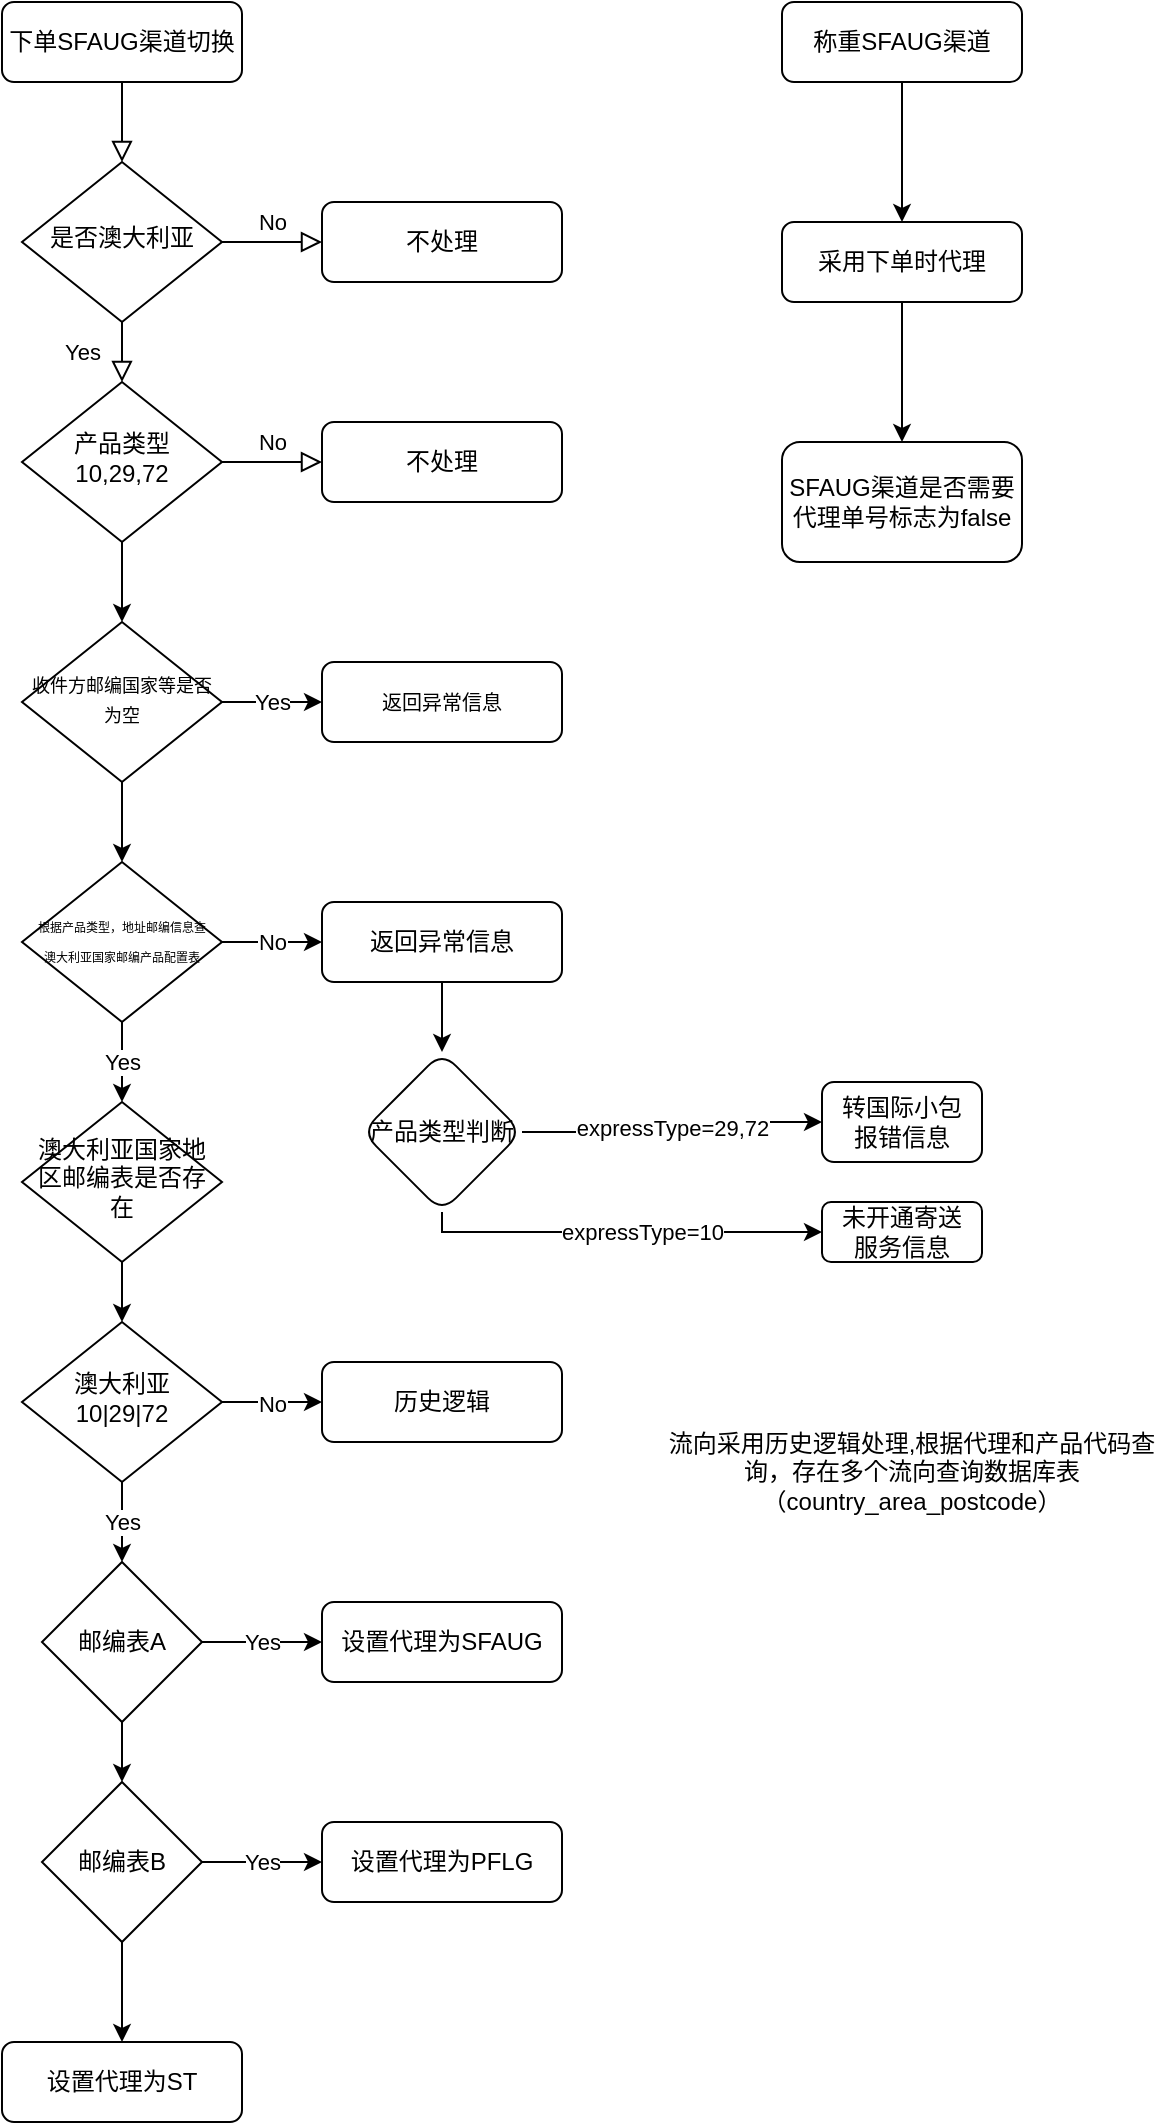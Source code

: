 <mxfile version="14.2.4" type="github">
  <diagram id="C5RBs43oDa-KdzZeNtuy" name="Page-1">
    <mxGraphModel dx="782" dy="449" grid="1" gridSize="10" guides="1" tooltips="1" connect="1" arrows="1" fold="1" page="1" pageScale="1" pageWidth="827" pageHeight="1169" math="0" shadow="0">
      <root>
        <mxCell id="WIyWlLk6GJQsqaUBKTNV-0" />
        <mxCell id="WIyWlLk6GJQsqaUBKTNV-1" parent="WIyWlLk6GJQsqaUBKTNV-0" />
        <mxCell id="WIyWlLk6GJQsqaUBKTNV-2" value="" style="rounded=0;html=1;jettySize=auto;orthogonalLoop=1;fontSize=11;endArrow=block;endFill=0;endSize=8;strokeWidth=1;shadow=0;labelBackgroundColor=none;edgeStyle=orthogonalEdgeStyle;" parent="WIyWlLk6GJQsqaUBKTNV-1" source="WIyWlLk6GJQsqaUBKTNV-3" target="WIyWlLk6GJQsqaUBKTNV-6" edge="1">
          <mxGeometry relative="1" as="geometry" />
        </mxCell>
        <mxCell id="WIyWlLk6GJQsqaUBKTNV-3" value="下单SFAUG渠道切换" style="rounded=1;whiteSpace=wrap;html=1;fontSize=12;glass=0;strokeWidth=1;shadow=0;" parent="WIyWlLk6GJQsqaUBKTNV-1" vertex="1">
          <mxGeometry x="160" y="20" width="120" height="40" as="geometry" />
        </mxCell>
        <mxCell id="WIyWlLk6GJQsqaUBKTNV-4" value="Yes" style="rounded=0;html=1;jettySize=auto;orthogonalLoop=1;fontSize=11;endArrow=block;endFill=0;endSize=8;strokeWidth=1;shadow=0;labelBackgroundColor=none;edgeStyle=orthogonalEdgeStyle;" parent="WIyWlLk6GJQsqaUBKTNV-1" source="WIyWlLk6GJQsqaUBKTNV-6" target="WIyWlLk6GJQsqaUBKTNV-10" edge="1">
          <mxGeometry y="20" relative="1" as="geometry">
            <mxPoint as="offset" />
          </mxGeometry>
        </mxCell>
        <mxCell id="WIyWlLk6GJQsqaUBKTNV-5" value="No" style="edgeStyle=orthogonalEdgeStyle;rounded=0;html=1;jettySize=auto;orthogonalLoop=1;fontSize=11;endArrow=block;endFill=0;endSize=8;strokeWidth=1;shadow=0;labelBackgroundColor=none;" parent="WIyWlLk6GJQsqaUBKTNV-1" source="WIyWlLk6GJQsqaUBKTNV-6" target="WIyWlLk6GJQsqaUBKTNV-7" edge="1">
          <mxGeometry y="10" relative="1" as="geometry">
            <mxPoint as="offset" />
          </mxGeometry>
        </mxCell>
        <mxCell id="WIyWlLk6GJQsqaUBKTNV-6" value="是否澳大利亚" style="rhombus;whiteSpace=wrap;html=1;shadow=0;fontFamily=Helvetica;fontSize=12;align=center;strokeWidth=1;spacing=6;spacingTop=-4;" parent="WIyWlLk6GJQsqaUBKTNV-1" vertex="1">
          <mxGeometry x="170" y="100" width="100" height="80" as="geometry" />
        </mxCell>
        <mxCell id="WIyWlLk6GJQsqaUBKTNV-7" value="不处理" style="rounded=1;whiteSpace=wrap;html=1;fontSize=12;glass=0;strokeWidth=1;shadow=0;" parent="WIyWlLk6GJQsqaUBKTNV-1" vertex="1">
          <mxGeometry x="320" y="120" width="120" height="40" as="geometry" />
        </mxCell>
        <mxCell id="WIyWlLk6GJQsqaUBKTNV-9" value="No" style="edgeStyle=orthogonalEdgeStyle;rounded=0;html=1;jettySize=auto;orthogonalLoop=1;fontSize=11;endArrow=block;endFill=0;endSize=8;strokeWidth=1;shadow=0;labelBackgroundColor=none;" parent="WIyWlLk6GJQsqaUBKTNV-1" source="WIyWlLk6GJQsqaUBKTNV-10" target="WIyWlLk6GJQsqaUBKTNV-12" edge="1">
          <mxGeometry y="10" relative="1" as="geometry">
            <mxPoint as="offset" />
          </mxGeometry>
        </mxCell>
        <mxCell id="AeK5RIC2ORUn5fPmgbvu-15" value="" style="edgeStyle=orthogonalEdgeStyle;rounded=0;orthogonalLoop=1;jettySize=auto;html=1;" edge="1" parent="WIyWlLk6GJQsqaUBKTNV-1" source="WIyWlLk6GJQsqaUBKTNV-10" target="AeK5RIC2ORUn5fPmgbvu-14">
          <mxGeometry relative="1" as="geometry" />
        </mxCell>
        <mxCell id="WIyWlLk6GJQsqaUBKTNV-10" value="产品类型10,29,72" style="rhombus;whiteSpace=wrap;html=1;shadow=0;fontFamily=Helvetica;fontSize=12;align=center;strokeWidth=1;spacing=6;spacingTop=-4;" parent="WIyWlLk6GJQsqaUBKTNV-1" vertex="1">
          <mxGeometry x="170" y="210" width="100" height="80" as="geometry" />
        </mxCell>
        <mxCell id="WIyWlLk6GJQsqaUBKTNV-12" value="不处理" style="rounded=1;whiteSpace=wrap;html=1;fontSize=12;glass=0;strokeWidth=1;shadow=0;" parent="WIyWlLk6GJQsqaUBKTNV-1" vertex="1">
          <mxGeometry x="320" y="230" width="120" height="40" as="geometry" />
        </mxCell>
        <mxCell id="AeK5RIC2ORUn5fPmgbvu-6" value="" style="edgeStyle=orthogonalEdgeStyle;rounded=0;orthogonalLoop=1;jettySize=auto;html=1;" edge="1" parent="WIyWlLk6GJQsqaUBKTNV-1" source="AeK5RIC2ORUn5fPmgbvu-0" target="AeK5RIC2ORUn5fPmgbvu-5">
          <mxGeometry relative="1" as="geometry" />
        </mxCell>
        <mxCell id="AeK5RIC2ORUn5fPmgbvu-40" value="Yes" style="edgeStyle=orthogonalEdgeStyle;rounded=0;orthogonalLoop=1;jettySize=auto;html=1;" edge="1" parent="WIyWlLk6GJQsqaUBKTNV-1" source="AeK5RIC2ORUn5fPmgbvu-0" target="AeK5RIC2ORUn5fPmgbvu-4">
          <mxGeometry relative="1" as="geometry" />
        </mxCell>
        <mxCell id="AeK5RIC2ORUn5fPmgbvu-0" value="邮编表A" style="rhombus;whiteSpace=wrap;html=1;" vertex="1" parent="WIyWlLk6GJQsqaUBKTNV-1">
          <mxGeometry x="180" y="800" width="80" height="80" as="geometry" />
        </mxCell>
        <mxCell id="AeK5RIC2ORUn5fPmgbvu-4" value="设置代理为SFAUG" style="rounded=1;whiteSpace=wrap;html=1;fontSize=12;glass=0;strokeWidth=1;shadow=0;" vertex="1" parent="WIyWlLk6GJQsqaUBKTNV-1">
          <mxGeometry x="320" y="820" width="120" height="40" as="geometry" />
        </mxCell>
        <mxCell id="AeK5RIC2ORUn5fPmgbvu-8" value="Yes" style="edgeStyle=orthogonalEdgeStyle;rounded=0;orthogonalLoop=1;jettySize=auto;html=1;" edge="1" parent="WIyWlLk6GJQsqaUBKTNV-1" source="AeK5RIC2ORUn5fPmgbvu-5" target="AeK5RIC2ORUn5fPmgbvu-7">
          <mxGeometry relative="1" as="geometry" />
        </mxCell>
        <mxCell id="AeK5RIC2ORUn5fPmgbvu-36" value="" style="edgeStyle=orthogonalEdgeStyle;rounded=0;orthogonalLoop=1;jettySize=auto;html=1;" edge="1" parent="WIyWlLk6GJQsqaUBKTNV-1" source="AeK5RIC2ORUn5fPmgbvu-5" target="AeK5RIC2ORUn5fPmgbvu-13">
          <mxGeometry relative="1" as="geometry" />
        </mxCell>
        <mxCell id="AeK5RIC2ORUn5fPmgbvu-5" value="邮编表B" style="rhombus;whiteSpace=wrap;html=1;" vertex="1" parent="WIyWlLk6GJQsqaUBKTNV-1">
          <mxGeometry x="180" y="910" width="80" height="80" as="geometry" />
        </mxCell>
        <mxCell id="AeK5RIC2ORUn5fPmgbvu-7" value="设置代理为PFLG" style="rounded=1;whiteSpace=wrap;html=1;fontSize=12;glass=0;strokeWidth=1;shadow=0;" vertex="1" parent="WIyWlLk6GJQsqaUBKTNV-1">
          <mxGeometry x="320" y="930" width="120" height="40" as="geometry" />
        </mxCell>
        <mxCell id="AeK5RIC2ORUn5fPmgbvu-13" value="设置代理为ST" style="rounded=1;whiteSpace=wrap;html=1;fontSize=12;glass=0;strokeWidth=1;shadow=0;" vertex="1" parent="WIyWlLk6GJQsqaUBKTNV-1">
          <mxGeometry x="160" y="1040" width="120" height="40" as="geometry" />
        </mxCell>
        <mxCell id="AeK5RIC2ORUn5fPmgbvu-17" value="Yes" style="edgeStyle=orthogonalEdgeStyle;rounded=0;orthogonalLoop=1;jettySize=auto;html=1;" edge="1" parent="WIyWlLk6GJQsqaUBKTNV-1" source="AeK5RIC2ORUn5fPmgbvu-14" target="AeK5RIC2ORUn5fPmgbvu-16">
          <mxGeometry relative="1" as="geometry" />
        </mxCell>
        <mxCell id="AeK5RIC2ORUn5fPmgbvu-19" value="" style="edgeStyle=orthogonalEdgeStyle;rounded=0;orthogonalLoop=1;jettySize=auto;html=1;" edge="1" parent="WIyWlLk6GJQsqaUBKTNV-1" source="AeK5RIC2ORUn5fPmgbvu-14" target="AeK5RIC2ORUn5fPmgbvu-18">
          <mxGeometry relative="1" as="geometry" />
        </mxCell>
        <mxCell id="AeK5RIC2ORUn5fPmgbvu-14" value="&lt;font style=&quot;font-size: 9px&quot;&gt;收件方邮编国家等是否为空&lt;/font&gt;" style="rhombus;whiteSpace=wrap;html=1;shadow=0;fontFamily=Helvetica;fontSize=12;align=center;strokeWidth=1;spacing=6;spacingTop=-4;" vertex="1" parent="WIyWlLk6GJQsqaUBKTNV-1">
          <mxGeometry x="170" y="330" width="100" height="80" as="geometry" />
        </mxCell>
        <mxCell id="AeK5RIC2ORUn5fPmgbvu-16" value="&lt;font style=&quot;font-size: 10px&quot;&gt;返回异常信息&lt;/font&gt;" style="rounded=1;whiteSpace=wrap;html=1;fontSize=12;glass=0;strokeWidth=1;shadow=0;" vertex="1" parent="WIyWlLk6GJQsqaUBKTNV-1">
          <mxGeometry x="320" y="350" width="120" height="40" as="geometry" />
        </mxCell>
        <mxCell id="AeK5RIC2ORUn5fPmgbvu-21" value="No" style="edgeStyle=orthogonalEdgeStyle;rounded=0;orthogonalLoop=1;jettySize=auto;html=1;" edge="1" parent="WIyWlLk6GJQsqaUBKTNV-1" source="AeK5RIC2ORUn5fPmgbvu-18" target="AeK5RIC2ORUn5fPmgbvu-20">
          <mxGeometry relative="1" as="geometry" />
        </mxCell>
        <mxCell id="AeK5RIC2ORUn5fPmgbvu-23" value="Yes" style="edgeStyle=orthogonalEdgeStyle;rounded=0;orthogonalLoop=1;jettySize=auto;html=1;" edge="1" parent="WIyWlLk6GJQsqaUBKTNV-1" source="AeK5RIC2ORUn5fPmgbvu-18" target="AeK5RIC2ORUn5fPmgbvu-22">
          <mxGeometry relative="1" as="geometry" />
        </mxCell>
        <mxCell id="AeK5RIC2ORUn5fPmgbvu-18" value="&lt;font style=&quot;font-size: 6px&quot;&gt;根据产品类型，地址邮编信息查&lt;br style=&quot;font-size: 6px&quot;&gt;澳大利亚国家邮编产品配置表&lt;br&gt;&lt;/font&gt;" style="rhombus;whiteSpace=wrap;html=1;shadow=0;fontFamily=Helvetica;fontSize=12;align=center;strokeWidth=1;spacing=6;spacingTop=-4;" vertex="1" parent="WIyWlLk6GJQsqaUBKTNV-1">
          <mxGeometry x="170" y="450" width="100" height="80" as="geometry" />
        </mxCell>
        <mxCell id="AeK5RIC2ORUn5fPmgbvu-25" value="" style="edgeStyle=orthogonalEdgeStyle;rounded=0;orthogonalLoop=1;jettySize=auto;html=1;" edge="1" parent="WIyWlLk6GJQsqaUBKTNV-1" source="AeK5RIC2ORUn5fPmgbvu-20" target="AeK5RIC2ORUn5fPmgbvu-24">
          <mxGeometry relative="1" as="geometry" />
        </mxCell>
        <mxCell id="AeK5RIC2ORUn5fPmgbvu-20" value="返回异常信息" style="rounded=1;whiteSpace=wrap;html=1;fontSize=12;glass=0;strokeWidth=1;shadow=0;" vertex="1" parent="WIyWlLk6GJQsqaUBKTNV-1">
          <mxGeometry x="320" y="470" width="120" height="40" as="geometry" />
        </mxCell>
        <mxCell id="AeK5RIC2ORUn5fPmgbvu-31" value="" style="edgeStyle=orthogonalEdgeStyle;rounded=0;orthogonalLoop=1;jettySize=auto;html=1;" edge="1" parent="WIyWlLk6GJQsqaUBKTNV-1" source="AeK5RIC2ORUn5fPmgbvu-22" target="AeK5RIC2ORUn5fPmgbvu-30">
          <mxGeometry relative="1" as="geometry" />
        </mxCell>
        <mxCell id="AeK5RIC2ORUn5fPmgbvu-22" value="澳大利亚国家地区邮编表是否存在" style="rhombus;whiteSpace=wrap;html=1;shadow=0;fontFamily=Helvetica;fontSize=12;align=center;strokeWidth=1;spacing=6;spacingTop=-4;" vertex="1" parent="WIyWlLk6GJQsqaUBKTNV-1">
          <mxGeometry x="170" y="570" width="100" height="80" as="geometry" />
        </mxCell>
        <mxCell id="AeK5RIC2ORUn5fPmgbvu-27" value="expressType=29,72" style="edgeStyle=orthogonalEdgeStyle;rounded=0;orthogonalLoop=1;jettySize=auto;html=1;" edge="1" parent="WIyWlLk6GJQsqaUBKTNV-1" source="AeK5RIC2ORUn5fPmgbvu-24" target="AeK5RIC2ORUn5fPmgbvu-26">
          <mxGeometry relative="1" as="geometry" />
        </mxCell>
        <mxCell id="AeK5RIC2ORUn5fPmgbvu-42" value="" style="edgeStyle=orthogonalEdgeStyle;rounded=0;orthogonalLoop=1;jettySize=auto;html=1;entryX=0;entryY=0.5;entryDx=0;entryDy=0;" edge="1" parent="WIyWlLk6GJQsqaUBKTNV-1" source="AeK5RIC2ORUn5fPmgbvu-24" target="AeK5RIC2ORUn5fPmgbvu-28">
          <mxGeometry x="0.3" y="-5" relative="1" as="geometry">
            <Array as="points">
              <mxPoint x="380" y="635" />
            </Array>
            <mxPoint as="offset" />
          </mxGeometry>
        </mxCell>
        <mxCell id="AeK5RIC2ORUn5fPmgbvu-43" value="expressType=10" style="edgeLabel;html=1;align=center;verticalAlign=middle;resizable=0;points=[];" vertex="1" connectable="0" parent="AeK5RIC2ORUn5fPmgbvu-42">
          <mxGeometry x="-0.07" y="2" relative="1" as="geometry">
            <mxPoint x="17" y="2" as="offset" />
          </mxGeometry>
        </mxCell>
        <mxCell id="AeK5RIC2ORUn5fPmgbvu-24" value="产品类型判断" style="rhombus;whiteSpace=wrap;html=1;rounded=1;shadow=0;strokeWidth=1;glass=0;" vertex="1" parent="WIyWlLk6GJQsqaUBKTNV-1">
          <mxGeometry x="340" y="545" width="80" height="80" as="geometry" />
        </mxCell>
        <mxCell id="AeK5RIC2ORUn5fPmgbvu-28" value="未开通寄送&lt;br&gt;服务信息" style="whiteSpace=wrap;html=1;rounded=1;shadow=0;strokeWidth=1;glass=0;" vertex="1" parent="WIyWlLk6GJQsqaUBKTNV-1">
          <mxGeometry x="570" y="620" width="80" height="30" as="geometry" />
        </mxCell>
        <mxCell id="AeK5RIC2ORUn5fPmgbvu-32" value="Yes" style="edgeStyle=orthogonalEdgeStyle;rounded=0;orthogonalLoop=1;jettySize=auto;html=1;" edge="1" parent="WIyWlLk6GJQsqaUBKTNV-1" source="AeK5RIC2ORUn5fPmgbvu-30" target="AeK5RIC2ORUn5fPmgbvu-0">
          <mxGeometry relative="1" as="geometry" />
        </mxCell>
        <mxCell id="AeK5RIC2ORUn5fPmgbvu-34" value="No" style="edgeStyle=orthogonalEdgeStyle;rounded=0;orthogonalLoop=1;jettySize=auto;html=1;" edge="1" parent="WIyWlLk6GJQsqaUBKTNV-1" source="AeK5RIC2ORUn5fPmgbvu-30">
          <mxGeometry relative="1" as="geometry">
            <mxPoint x="320" y="720" as="targetPoint" />
          </mxGeometry>
        </mxCell>
        <mxCell id="AeK5RIC2ORUn5fPmgbvu-30" value="澳大利亚&lt;br&gt;10|29|72" style="rhombus;whiteSpace=wrap;html=1;shadow=0;fontFamily=Helvetica;fontSize=12;align=center;strokeWidth=1;spacing=6;spacingTop=-4;" vertex="1" parent="WIyWlLk6GJQsqaUBKTNV-1">
          <mxGeometry x="170" y="680" width="100" height="80" as="geometry" />
        </mxCell>
        <mxCell id="AeK5RIC2ORUn5fPmgbvu-37" value="历史逻辑" style="rounded=1;whiteSpace=wrap;html=1;fontSize=12;glass=0;strokeWidth=1;shadow=0;" vertex="1" parent="WIyWlLk6GJQsqaUBKTNV-1">
          <mxGeometry x="320" y="700" width="120" height="40" as="geometry" />
        </mxCell>
        <mxCell id="AeK5RIC2ORUn5fPmgbvu-26" value="转国际小包&lt;br&gt;报错信息" style="whiteSpace=wrap;html=1;rounded=1;shadow=0;strokeWidth=1;glass=0;" vertex="1" parent="WIyWlLk6GJQsqaUBKTNV-1">
          <mxGeometry x="570" y="560" width="80" height="40" as="geometry" />
        </mxCell>
        <mxCell id="AeK5RIC2ORUn5fPmgbvu-46" value="" style="edgeStyle=orthogonalEdgeStyle;rounded=0;orthogonalLoop=1;jettySize=auto;html=1;" edge="1" parent="WIyWlLk6GJQsqaUBKTNV-1" source="AeK5RIC2ORUn5fPmgbvu-44" target="AeK5RIC2ORUn5fPmgbvu-45">
          <mxGeometry relative="1" as="geometry" />
        </mxCell>
        <mxCell id="AeK5RIC2ORUn5fPmgbvu-44" value="称重SFAUG渠道" style="rounded=1;whiteSpace=wrap;html=1;fontSize=12;glass=0;strokeWidth=1;shadow=0;" vertex="1" parent="WIyWlLk6GJQsqaUBKTNV-1">
          <mxGeometry x="550" y="20" width="120" height="40" as="geometry" />
        </mxCell>
        <mxCell id="AeK5RIC2ORUn5fPmgbvu-48" value="" style="edgeStyle=orthogonalEdgeStyle;rounded=0;orthogonalLoop=1;jettySize=auto;html=1;" edge="1" parent="WIyWlLk6GJQsqaUBKTNV-1" source="AeK5RIC2ORUn5fPmgbvu-45" target="AeK5RIC2ORUn5fPmgbvu-47">
          <mxGeometry relative="1" as="geometry" />
        </mxCell>
        <mxCell id="AeK5RIC2ORUn5fPmgbvu-45" value="采用下单时代理" style="whiteSpace=wrap;html=1;rounded=1;shadow=0;strokeWidth=1;glass=0;" vertex="1" parent="WIyWlLk6GJQsqaUBKTNV-1">
          <mxGeometry x="550" y="130" width="120" height="40" as="geometry" />
        </mxCell>
        <mxCell id="AeK5RIC2ORUn5fPmgbvu-47" value="SFAUG渠道是否需要代理单号标志为false" style="whiteSpace=wrap;html=1;rounded=1;shadow=0;strokeWidth=1;glass=0;" vertex="1" parent="WIyWlLk6GJQsqaUBKTNV-1">
          <mxGeometry x="550" y="240" width="120" height="60" as="geometry" />
        </mxCell>
        <mxCell id="AeK5RIC2ORUn5fPmgbvu-49" value="流向采用历史逻辑处理,根据代理和产品代码查询，存在多个流向查询数据库表（country_area_postcode）" style="text;html=1;strokeColor=none;fillColor=none;align=center;verticalAlign=middle;whiteSpace=wrap;rounded=0;" vertex="1" parent="WIyWlLk6GJQsqaUBKTNV-1">
          <mxGeometry x="490" y="730" width="250" height="50" as="geometry" />
        </mxCell>
      </root>
    </mxGraphModel>
  </diagram>
</mxfile>
